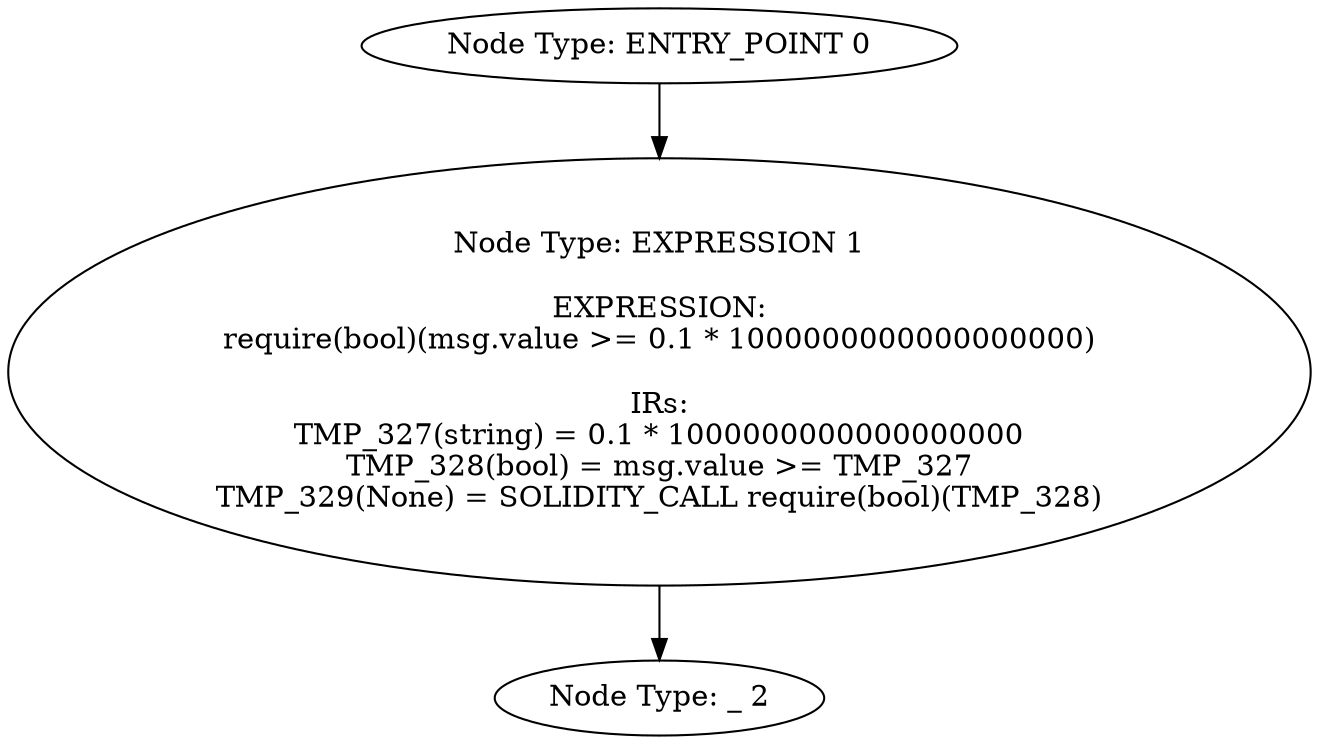 digraph{
0[label="Node Type: ENTRY_POINT 0
"];
0->1;
1[label="Node Type: EXPRESSION 1

EXPRESSION:
require(bool)(msg.value >= 0.1 * 1000000000000000000)

IRs:
TMP_327(string) = 0.1 * 1000000000000000000
TMP_328(bool) = msg.value >= TMP_327
TMP_329(None) = SOLIDITY_CALL require(bool)(TMP_328)"];
1->2;
2[label="Node Type: _ 2
"];
}
